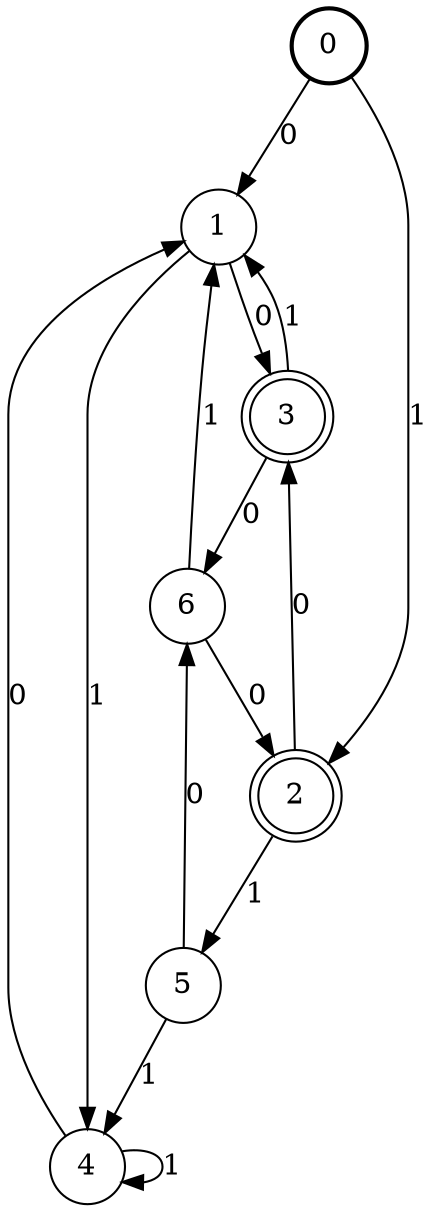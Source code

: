 digraph Automat {
    node [shape = circle];
    0 [style = "bold"];
    0 -> 1 [label = "0"];
    0 -> 2 [label = "1"];
    1 -> 3 [label = "0"];
    1 -> 4 [label = "1"];
    2 [peripheries=2]
    2 -> 3 [label = "0"];
    2 -> 5 [label = "1"];
    3 [peripheries=2]
    3 -> 6 [label = "0"];
    3 -> 1 [label = "1"];
    4 -> 1 [label = "0"];
    4 -> 4 [label = "1"];
    5 -> 6 [label = "0"];
    5 -> 4 [label = "1"];
    6 -> 2 [label = "0"];
    6 -> 1 [label = "1"];
}
